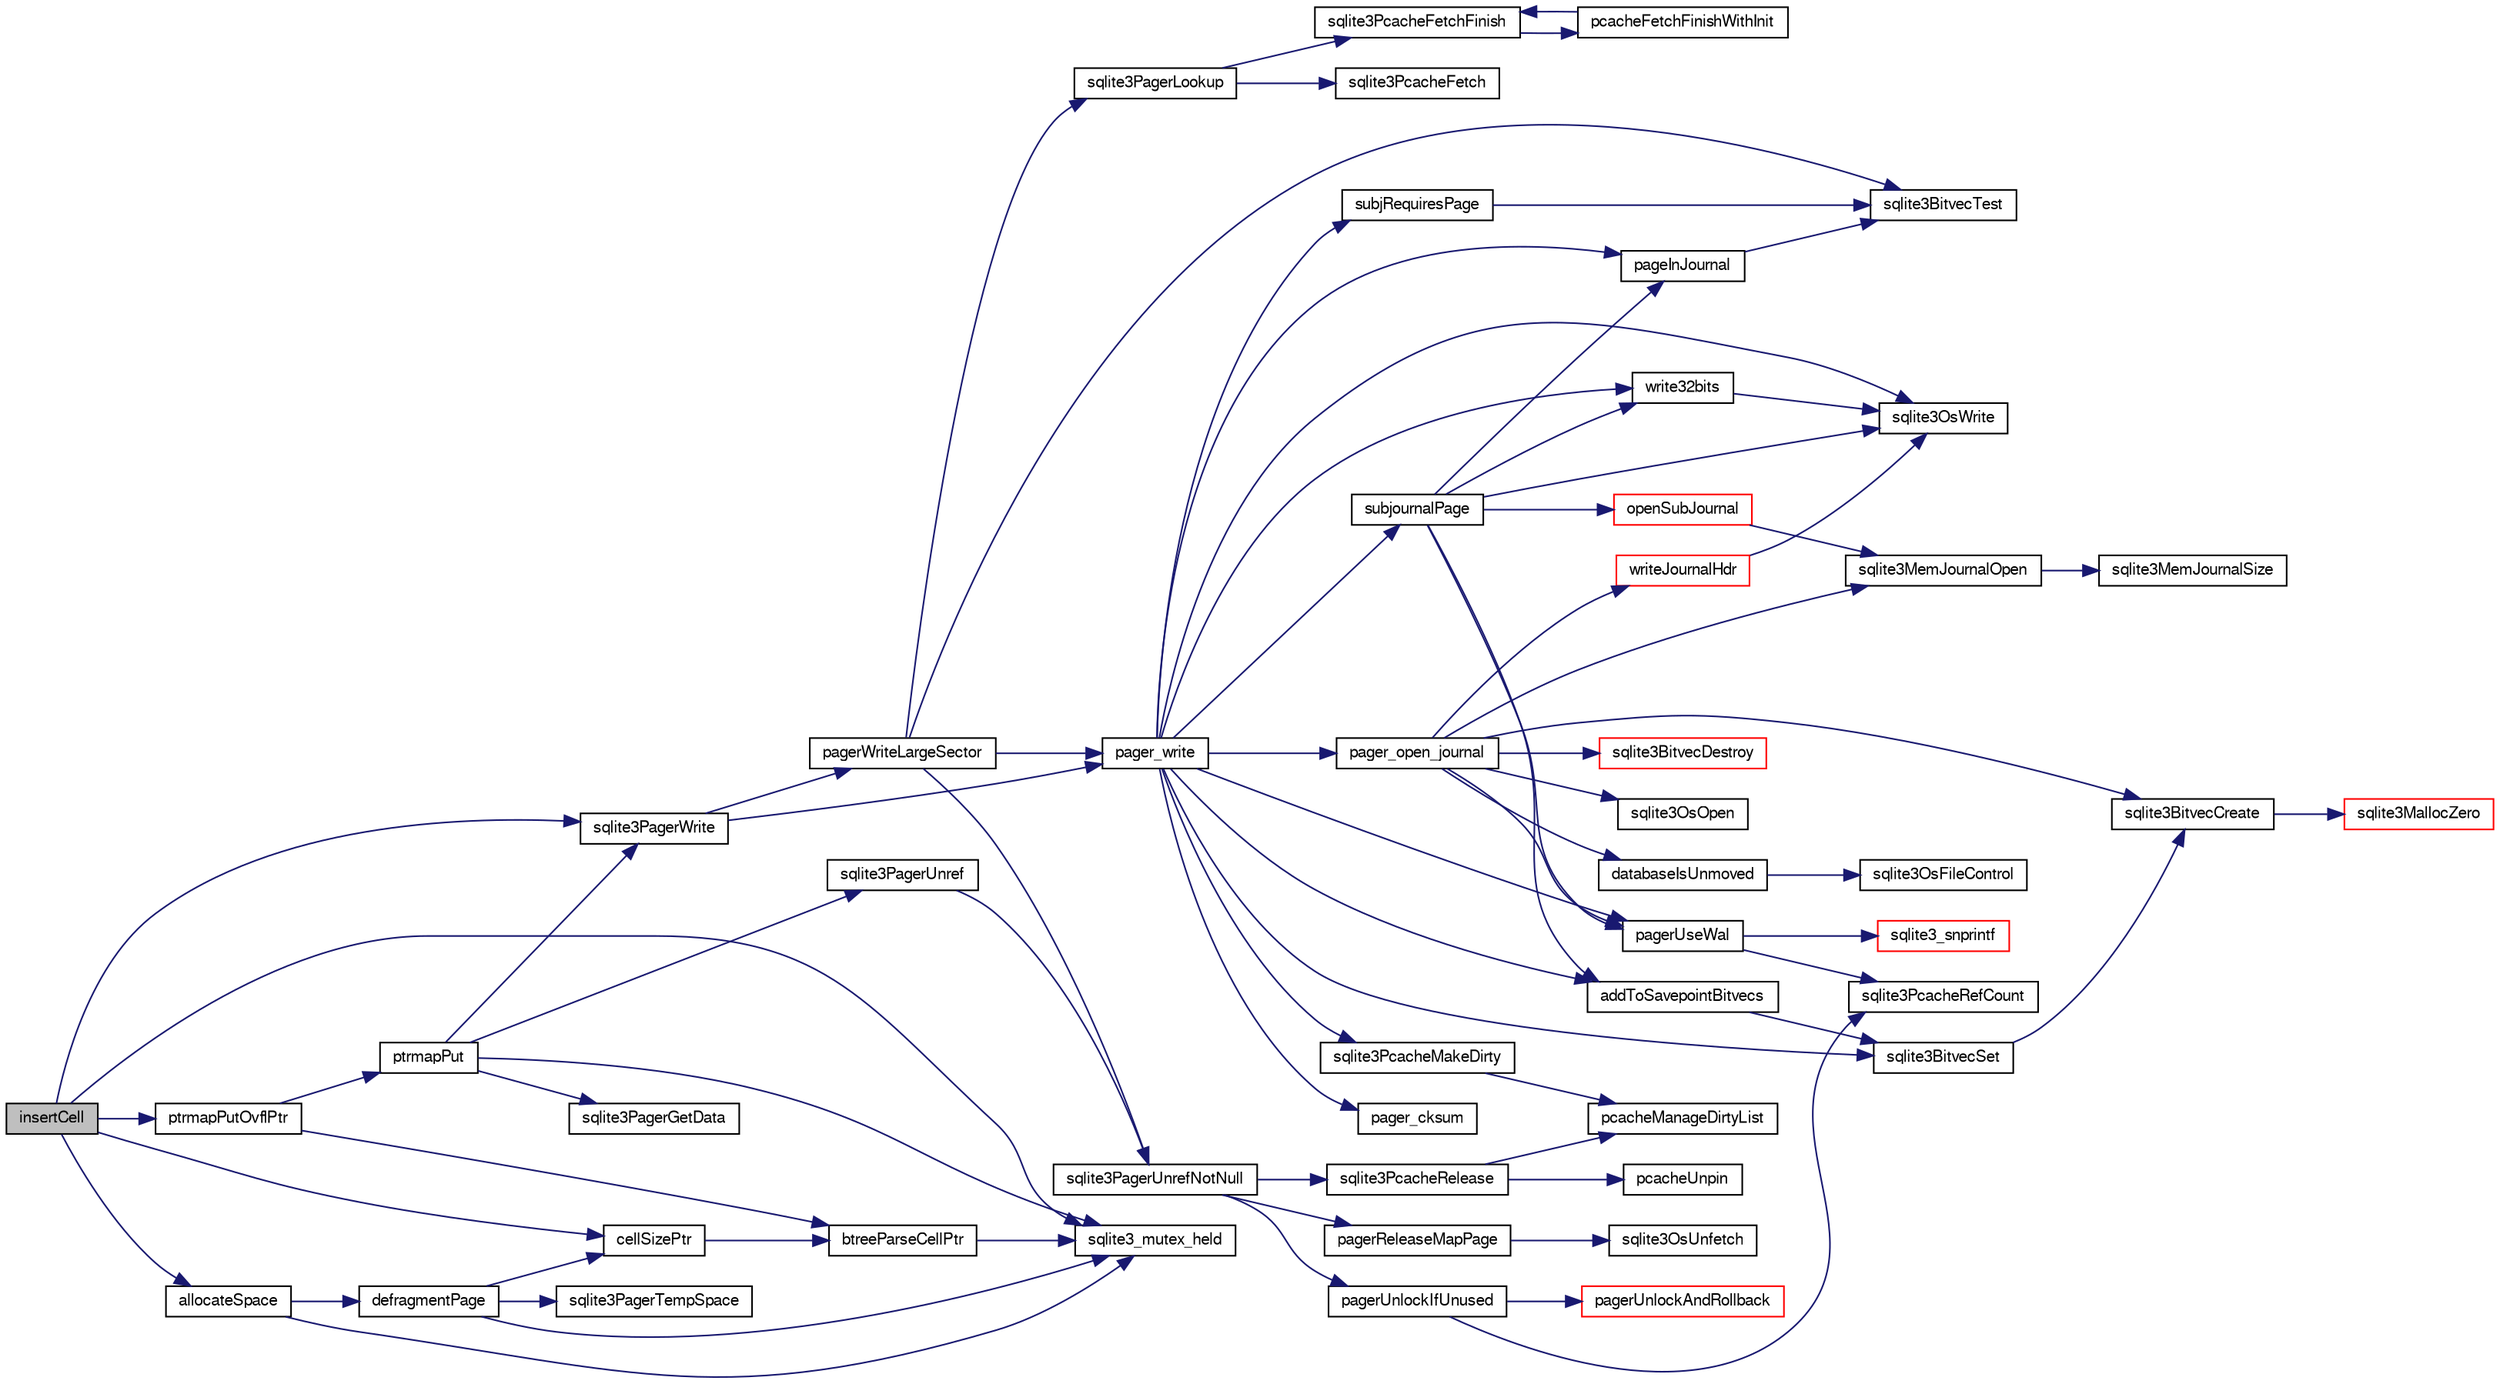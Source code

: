 digraph "insertCell"
{
  edge [fontname="FreeSans",fontsize="10",labelfontname="FreeSans",labelfontsize="10"];
  node [fontname="FreeSans",fontsize="10",shape=record];
  rankdir="LR";
  Node140736 [label="insertCell",height=0.2,width=0.4,color="black", fillcolor="grey75", style="filled", fontcolor="black"];
  Node140736 -> Node140737 [color="midnightblue",fontsize="10",style="solid",fontname="FreeSans"];
  Node140737 [label="sqlite3_mutex_held",height=0.2,width=0.4,color="black", fillcolor="white", style="filled",URL="$sqlite3_8c.html#acf77da68932b6bc163c5e68547ecc3e7"];
  Node140736 -> Node140738 [color="midnightblue",fontsize="10",style="solid",fontname="FreeSans"];
  Node140738 [label="cellSizePtr",height=0.2,width=0.4,color="black", fillcolor="white", style="filled",URL="$sqlite3_8c.html#a6c95c9aac1c8a00490e36674f43e76ec"];
  Node140738 -> Node140739 [color="midnightblue",fontsize="10",style="solid",fontname="FreeSans"];
  Node140739 [label="btreeParseCellPtr",height=0.2,width=0.4,color="black", fillcolor="white", style="filled",URL="$sqlite3_8c.html#a1eba22ca0ddf563de0b29c64551c759f"];
  Node140739 -> Node140737 [color="midnightblue",fontsize="10",style="solid",fontname="FreeSans"];
  Node140736 -> Node140740 [color="midnightblue",fontsize="10",style="solid",fontname="FreeSans"];
  Node140740 [label="sqlite3PagerWrite",height=0.2,width=0.4,color="black", fillcolor="white", style="filled",URL="$sqlite3_8c.html#ad4b8aee028ee99575b0748b299e04ed0"];
  Node140740 -> Node140741 [color="midnightblue",fontsize="10",style="solid",fontname="FreeSans"];
  Node140741 [label="pagerWriteLargeSector",height=0.2,width=0.4,color="black", fillcolor="white", style="filled",URL="$sqlite3_8c.html#a06334f0cc1c2dc95ffe29c2359928b92"];
  Node140741 -> Node140742 [color="midnightblue",fontsize="10",style="solid",fontname="FreeSans"];
  Node140742 [label="sqlite3BitvecTest",height=0.2,width=0.4,color="black", fillcolor="white", style="filled",URL="$sqlite3_8c.html#ab08693a5ff8d1b759eb50dc307ee910f"];
  Node140741 -> Node140743 [color="midnightblue",fontsize="10",style="solid",fontname="FreeSans"];
  Node140743 [label="pager_write",height=0.2,width=0.4,color="black", fillcolor="white", style="filled",URL="$sqlite3_8c.html#aa5dbf1a9dcccf0aa140b04b81325517f"];
  Node140743 -> Node140744 [color="midnightblue",fontsize="10",style="solid",fontname="FreeSans"];
  Node140744 [label="pager_open_journal",height=0.2,width=0.4,color="black", fillcolor="white", style="filled",URL="$sqlite3_8c.html#a9a5224f8941dc99ce19bb0eb24766d00"];
  Node140744 -> Node140745 [color="midnightblue",fontsize="10",style="solid",fontname="FreeSans"];
  Node140745 [label="pagerUseWal",height=0.2,width=0.4,color="black", fillcolor="white", style="filled",URL="$sqlite3_8c.html#a31def80bfe1de9284d635ba190a5eb68"];
  Node140745 -> Node140746 [color="midnightblue",fontsize="10",style="solid",fontname="FreeSans"];
  Node140746 [label="sqlite3PcacheRefCount",height=0.2,width=0.4,color="black", fillcolor="white", style="filled",URL="$sqlite3_8c.html#adee2536d23ec9628e0883ccab03b3429"];
  Node140745 -> Node140747 [color="midnightblue",fontsize="10",style="solid",fontname="FreeSans"];
  Node140747 [label="sqlite3_snprintf",height=0.2,width=0.4,color="red", fillcolor="white", style="filled",URL="$sqlite3_8c.html#aa2695a752e971577f5784122f2013c40"];
  Node140744 -> Node141028 [color="midnightblue",fontsize="10",style="solid",fontname="FreeSans"];
  Node141028 [label="sqlite3BitvecCreate",height=0.2,width=0.4,color="black", fillcolor="white", style="filled",URL="$sqlite3_8c.html#a0a60c2422cf28790767f5bc7598514ee"];
  Node141028 -> Node140780 [color="midnightblue",fontsize="10",style="solid",fontname="FreeSans"];
  Node140780 [label="sqlite3MallocZero",height=0.2,width=0.4,color="red", fillcolor="white", style="filled",URL="$sqlite3_8c.html#ab3e07a30b9b5471f9f5e8f9cb7229934"];
  Node140744 -> Node141029 [color="midnightblue",fontsize="10",style="solid",fontname="FreeSans"];
  Node141029 [label="sqlite3MemJournalOpen",height=0.2,width=0.4,color="black", fillcolor="white", style="filled",URL="$sqlite3_8c.html#ad464be0cdcbcfad82c33db47ba916bf4"];
  Node141029 -> Node141030 [color="midnightblue",fontsize="10",style="solid",fontname="FreeSans"];
  Node141030 [label="sqlite3MemJournalSize",height=0.2,width=0.4,color="black", fillcolor="white", style="filled",URL="$sqlite3_8c.html#a467faa8c56423e1d71f1edcdf788ea01"];
  Node140744 -> Node141031 [color="midnightblue",fontsize="10",style="solid",fontname="FreeSans"];
  Node141031 [label="databaseIsUnmoved",height=0.2,width=0.4,color="black", fillcolor="white", style="filled",URL="$sqlite3_8c.html#a25aec96ef7cef0d1999b492b4b74a767"];
  Node141031 -> Node141032 [color="midnightblue",fontsize="10",style="solid",fontname="FreeSans"];
  Node141032 [label="sqlite3OsFileControl",height=0.2,width=0.4,color="black", fillcolor="white", style="filled",URL="$sqlite3_8c.html#aa8dad928f8e52b454c6d82bd2fe5c3fc"];
  Node140744 -> Node141033 [color="midnightblue",fontsize="10",style="solid",fontname="FreeSans"];
  Node141033 [label="sqlite3OsOpen",height=0.2,width=0.4,color="black", fillcolor="white", style="filled",URL="$sqlite3_8c.html#a12a1f3451e28f9cecd19cf0bb4f8f416"];
  Node140744 -> Node141034 [color="midnightblue",fontsize="10",style="solid",fontname="FreeSans"];
  Node141034 [label="writeJournalHdr",height=0.2,width=0.4,color="red", fillcolor="white", style="filled",URL="$sqlite3_8c.html#a0b0a4fa9c3fe997aaa565b1e438acca7"];
  Node141034 -> Node141037 [color="midnightblue",fontsize="10",style="solid",fontname="FreeSans"];
  Node141037 [label="sqlite3OsWrite",height=0.2,width=0.4,color="black", fillcolor="white", style="filled",URL="$sqlite3_8c.html#a1eea7ec327af84c05b4dd4cc075a537f"];
  Node140744 -> Node141038 [color="midnightblue",fontsize="10",style="solid",fontname="FreeSans"];
  Node141038 [label="sqlite3BitvecDestroy",height=0.2,width=0.4,color="red", fillcolor="white", style="filled",URL="$sqlite3_8c.html#ab732400d8022b48df1b7b3ee41be045d"];
  Node140743 -> Node141039 [color="midnightblue",fontsize="10",style="solid",fontname="FreeSans"];
  Node141039 [label="sqlite3PcacheMakeDirty",height=0.2,width=0.4,color="black", fillcolor="white", style="filled",URL="$sqlite3_8c.html#ab2add4c541df2d0b57a993930ee18a3a"];
  Node141039 -> Node141040 [color="midnightblue",fontsize="10",style="solid",fontname="FreeSans"];
  Node141040 [label="pcacheManageDirtyList",height=0.2,width=0.4,color="black", fillcolor="white", style="filled",URL="$sqlite3_8c.html#aae9bc2ddff700c30e5f9c80d531d6acc"];
  Node140743 -> Node141041 [color="midnightblue",fontsize="10",style="solid",fontname="FreeSans"];
  Node141041 [label="pageInJournal",height=0.2,width=0.4,color="black", fillcolor="white", style="filled",URL="$sqlite3_8c.html#a07fb7c067274e7abc0a9ea2d3ffed616"];
  Node141041 -> Node140742 [color="midnightblue",fontsize="10",style="solid",fontname="FreeSans"];
  Node140743 -> Node141042 [color="midnightblue",fontsize="10",style="solid",fontname="FreeSans"];
  Node141042 [label="subjRequiresPage",height=0.2,width=0.4,color="black", fillcolor="white", style="filled",URL="$sqlite3_8c.html#a8c8d460aa8cc7cb907b2e04844aaba86"];
  Node141042 -> Node140742 [color="midnightblue",fontsize="10",style="solid",fontname="FreeSans"];
  Node140743 -> Node140745 [color="midnightblue",fontsize="10",style="solid",fontname="FreeSans"];
  Node140743 -> Node141043 [color="midnightblue",fontsize="10",style="solid",fontname="FreeSans"];
  Node141043 [label="pager_cksum",height=0.2,width=0.4,color="black", fillcolor="white", style="filled",URL="$sqlite3_8c.html#aabee8392d616aa1523fd6521cd2eb2b2"];
  Node140743 -> Node141044 [color="midnightblue",fontsize="10",style="solid",fontname="FreeSans"];
  Node141044 [label="write32bits",height=0.2,width=0.4,color="black", fillcolor="white", style="filled",URL="$sqlite3_8c.html#a5db7813c01a178a634f0dcd6e7766ed6"];
  Node141044 -> Node141037 [color="midnightblue",fontsize="10",style="solid",fontname="FreeSans"];
  Node140743 -> Node141037 [color="midnightblue",fontsize="10",style="solid",fontname="FreeSans"];
  Node140743 -> Node141045 [color="midnightblue",fontsize="10",style="solid",fontname="FreeSans"];
  Node141045 [label="sqlite3BitvecSet",height=0.2,width=0.4,color="black", fillcolor="white", style="filled",URL="$sqlite3_8c.html#a1f3c6d64d5d889e451d6725b1eb458be"];
  Node141045 -> Node141028 [color="midnightblue",fontsize="10",style="solid",fontname="FreeSans"];
  Node140743 -> Node141046 [color="midnightblue",fontsize="10",style="solid",fontname="FreeSans"];
  Node141046 [label="addToSavepointBitvecs",height=0.2,width=0.4,color="black", fillcolor="white", style="filled",URL="$sqlite3_8c.html#aa2e9bb02bb6975d83ec875f0792792f0"];
  Node141046 -> Node141045 [color="midnightblue",fontsize="10",style="solid",fontname="FreeSans"];
  Node140743 -> Node141047 [color="midnightblue",fontsize="10",style="solid",fontname="FreeSans"];
  Node141047 [label="subjournalPage",height=0.2,width=0.4,color="black", fillcolor="white", style="filled",URL="$sqlite3_8c.html#a836f5a13ba09ee3f118ebe73b58591c4"];
  Node141047 -> Node140745 [color="midnightblue",fontsize="10",style="solid",fontname="FreeSans"];
  Node141047 -> Node141041 [color="midnightblue",fontsize="10",style="solid",fontname="FreeSans"];
  Node141047 -> Node141048 [color="midnightblue",fontsize="10",style="solid",fontname="FreeSans"];
  Node141048 [label="openSubJournal",height=0.2,width=0.4,color="red", fillcolor="white", style="filled",URL="$sqlite3_8c.html#a69f445a04e423a1eaf24a2b9f035b427"];
  Node141048 -> Node141029 [color="midnightblue",fontsize="10",style="solid",fontname="FreeSans"];
  Node141047 -> Node141044 [color="midnightblue",fontsize="10",style="solid",fontname="FreeSans"];
  Node141047 -> Node141037 [color="midnightblue",fontsize="10",style="solid",fontname="FreeSans"];
  Node141047 -> Node141046 [color="midnightblue",fontsize="10",style="solid",fontname="FreeSans"];
  Node140741 -> Node141050 [color="midnightblue",fontsize="10",style="solid",fontname="FreeSans"];
  Node141050 [label="sqlite3PagerUnrefNotNull",height=0.2,width=0.4,color="black", fillcolor="white", style="filled",URL="$sqlite3_8c.html#a4b314f96f09f5c68c94672e420e31ab9"];
  Node141050 -> Node141051 [color="midnightblue",fontsize="10",style="solid",fontname="FreeSans"];
  Node141051 [label="pagerReleaseMapPage",height=0.2,width=0.4,color="black", fillcolor="white", style="filled",URL="$sqlite3_8c.html#aefa288f9febba49488ab634f8b0d5f6d"];
  Node141051 -> Node141052 [color="midnightblue",fontsize="10",style="solid",fontname="FreeSans"];
  Node141052 [label="sqlite3OsUnfetch",height=0.2,width=0.4,color="black", fillcolor="white", style="filled",URL="$sqlite3_8c.html#abc0da72cb8b8989cf8708b572fe5fef4"];
  Node141050 -> Node141053 [color="midnightblue",fontsize="10",style="solid",fontname="FreeSans"];
  Node141053 [label="sqlite3PcacheRelease",height=0.2,width=0.4,color="black", fillcolor="white", style="filled",URL="$sqlite3_8c.html#ad07fc7a8130ad1e77861f345084b1b83"];
  Node141053 -> Node141054 [color="midnightblue",fontsize="10",style="solid",fontname="FreeSans"];
  Node141054 [label="pcacheUnpin",height=0.2,width=0.4,color="black", fillcolor="white", style="filled",URL="$sqlite3_8c.html#a76530dde0f26366c0614d713daf9859c"];
  Node141053 -> Node141040 [color="midnightblue",fontsize="10",style="solid",fontname="FreeSans"];
  Node141050 -> Node141055 [color="midnightblue",fontsize="10",style="solid",fontname="FreeSans"];
  Node141055 [label="pagerUnlockIfUnused",height=0.2,width=0.4,color="black", fillcolor="white", style="filled",URL="$sqlite3_8c.html#abf547f4276efb6f10262f7fde1e4d065"];
  Node141055 -> Node140746 [color="midnightblue",fontsize="10",style="solid",fontname="FreeSans"];
  Node141055 -> Node141056 [color="midnightblue",fontsize="10",style="solid",fontname="FreeSans"];
  Node141056 [label="pagerUnlockAndRollback",height=0.2,width=0.4,color="red", fillcolor="white", style="filled",URL="$sqlite3_8c.html#a02d96b7bf62c3b13ba905d168914518c"];
  Node140741 -> Node141075 [color="midnightblue",fontsize="10",style="solid",fontname="FreeSans"];
  Node141075 [label="sqlite3PagerLookup",height=0.2,width=0.4,color="black", fillcolor="white", style="filled",URL="$sqlite3_8c.html#a1252ec03814f64eed236cfb21094cafd"];
  Node141075 -> Node141076 [color="midnightblue",fontsize="10",style="solid",fontname="FreeSans"];
  Node141076 [label="sqlite3PcacheFetch",height=0.2,width=0.4,color="black", fillcolor="white", style="filled",URL="$sqlite3_8c.html#a51a10151c5ec2c1c9e6fd615e95a3450"];
  Node141075 -> Node141077 [color="midnightblue",fontsize="10",style="solid",fontname="FreeSans"];
  Node141077 [label="sqlite3PcacheFetchFinish",height=0.2,width=0.4,color="black", fillcolor="white", style="filled",URL="$sqlite3_8c.html#a21f330cb082d63a111f64257e823a4b1"];
  Node141077 -> Node141078 [color="midnightblue",fontsize="10",style="solid",fontname="FreeSans"];
  Node141078 [label="pcacheFetchFinishWithInit",height=0.2,width=0.4,color="black", fillcolor="white", style="filled",URL="$sqlite3_8c.html#aa202d18b38a90f758ff6ccfc956920eb"];
  Node141078 -> Node141077 [color="midnightblue",fontsize="10",style="solid",fontname="FreeSans"];
  Node140740 -> Node140743 [color="midnightblue",fontsize="10",style="solid",fontname="FreeSans"];
  Node140736 -> Node141155 [color="midnightblue",fontsize="10",style="solid",fontname="FreeSans"];
  Node141155 [label="allocateSpace",height=0.2,width=0.4,color="black", fillcolor="white", style="filled",URL="$sqlite3_8c.html#aa8fd260df51cfdf9caf212ff7106b4fe"];
  Node141155 -> Node140737 [color="midnightblue",fontsize="10",style="solid",fontname="FreeSans"];
  Node141155 -> Node141156 [color="midnightblue",fontsize="10",style="solid",fontname="FreeSans"];
  Node141156 [label="defragmentPage",height=0.2,width=0.4,color="black", fillcolor="white", style="filled",URL="$sqlite3_8c.html#a47dc01495c37a948842e1fd7f5ffd98f"];
  Node141156 -> Node140737 [color="midnightblue",fontsize="10",style="solid",fontname="FreeSans"];
  Node141156 -> Node141157 [color="midnightblue",fontsize="10",style="solid",fontname="FreeSans"];
  Node141157 [label="sqlite3PagerTempSpace",height=0.2,width=0.4,color="black", fillcolor="white", style="filled",URL="$sqlite3_8c.html#af68cac400afc59cdb804b586278d9f0e"];
  Node141156 -> Node140738 [color="midnightblue",fontsize="10",style="solid",fontname="FreeSans"];
  Node140736 -> Node141158 [color="midnightblue",fontsize="10",style="solid",fontname="FreeSans"];
  Node141158 [label="ptrmapPutOvflPtr",height=0.2,width=0.4,color="black", fillcolor="white", style="filled",URL="$sqlite3_8c.html#a5b7cb112db531e0498aaddcbadb4985b"];
  Node141158 -> Node140739 [color="midnightblue",fontsize="10",style="solid",fontname="FreeSans"];
  Node141158 -> Node141159 [color="midnightblue",fontsize="10",style="solid",fontname="FreeSans"];
  Node141159 [label="ptrmapPut",height=0.2,width=0.4,color="black", fillcolor="white", style="filled",URL="$sqlite3_8c.html#ac16fbe55892f29324ac5d09957374ed0"];
  Node141159 -> Node140737 [color="midnightblue",fontsize="10",style="solid",fontname="FreeSans"];
  Node141159 -> Node141117 [color="midnightblue",fontsize="10",style="solid",fontname="FreeSans"];
  Node141117 [label="sqlite3PagerGetData",height=0.2,width=0.4,color="black", fillcolor="white", style="filled",URL="$sqlite3_8c.html#a9dd340e56fb4b7fad4df339595b8d8a2"];
  Node141159 -> Node140740 [color="midnightblue",fontsize="10",style="solid",fontname="FreeSans"];
  Node141159 -> Node141122 [color="midnightblue",fontsize="10",style="solid",fontname="FreeSans"];
  Node141122 [label="sqlite3PagerUnref",height=0.2,width=0.4,color="black", fillcolor="white", style="filled",URL="$sqlite3_8c.html#aa9d040b7f24a8a5d99bf96863b52cd15"];
  Node141122 -> Node141050 [color="midnightblue",fontsize="10",style="solid",fontname="FreeSans"];
}
